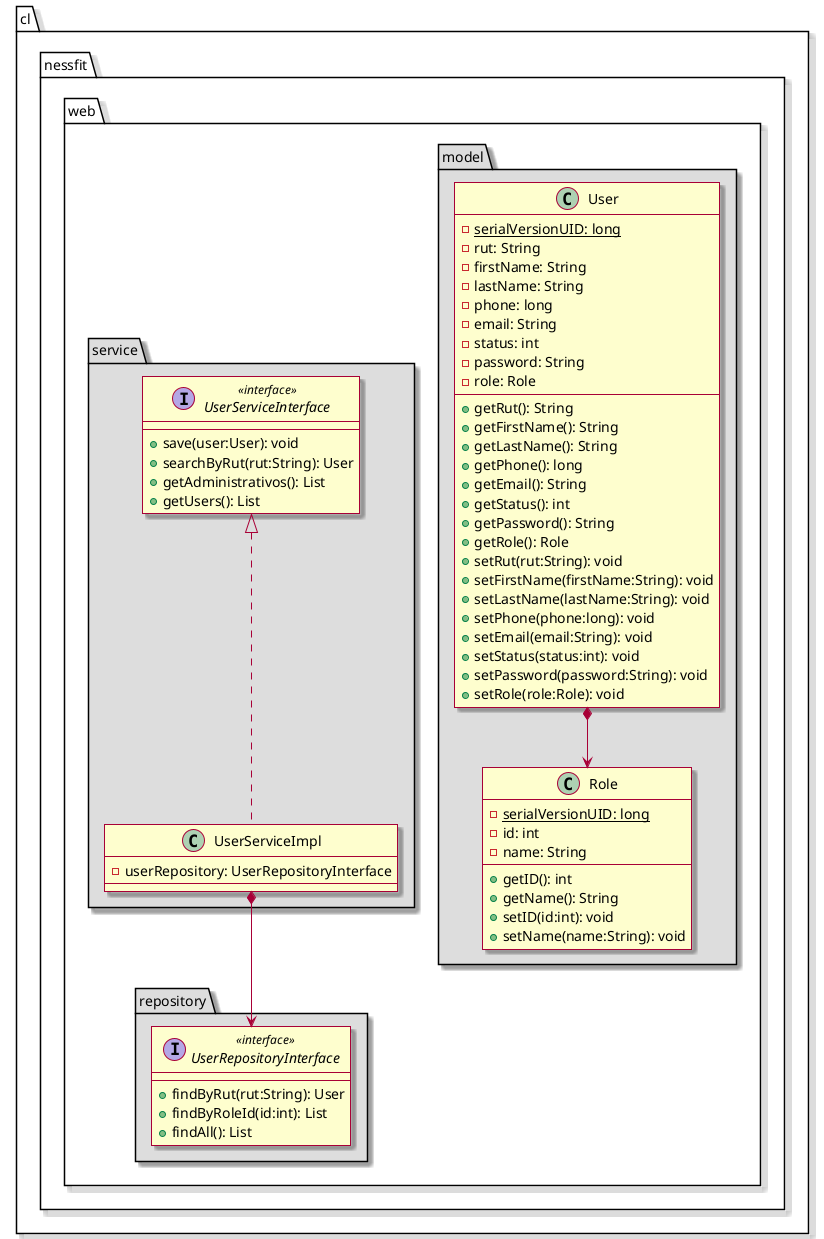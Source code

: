 @startuml
skin rose
package cl.nessfit.web{
    package model #DDDDDD{
        class Role{
            -{static} serialVersionUID: long
            -id: int
            -name: String
            +getID(): int
            +getName(): String
            +setID(id:int): void
            +setName(name:String): void
        }
        class User{
            -{static} serialVersionUID: long
            -rut: String
            -firstName: String
            -lastName: String
            -phone: long
            -email: String
            -status: int
            -password: String
            -role: Role
            +getRut(): String
            +getFirstName(): String
            +getLastName(): String
            +getPhone(): long
            +getEmail(): String
            +getStatus(): int
            +getPassword(): String
            +getRole(): Role
            +setRut(rut:String): void
            +setFirstName(firstName:String): void
            +setLastName(lastName:String): void
            +setPhone(phone:long): void
            +setEmail(email:String): void
            +setStatus(status:int): void
            +setPassword(password:String): void
            +setRole(role:Role): void
        }
        User *--> Role
    }

    package repository #DDDDDD{
        interface UserRepositoryInterface <<interface>>{
            +findByRut(rut:String): User
            +findByRoleId(id:int): List
            +findAll(): List
        }
    }

    package service #DDDDDD{
        interface UserServiceInterface <<interface>>{
            +save(user:User): void
            +searchByRut(rut:String): User
            +getAdministrativos(): List
            +getUsers(): List
        }
        class UserServiceImpl implements UserServiceInterface{
            -userRepository: UserRepositoryInterface
        }
        UserServiceImpl *--> UserRepositoryInterface
    }
}
@enduml